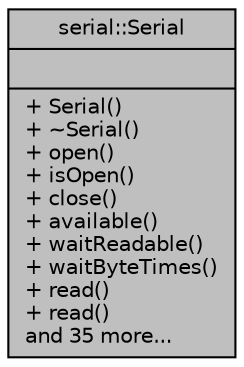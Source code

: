 digraph "serial::Serial"
{
 // LATEX_PDF_SIZE
  edge [fontname="Helvetica",fontsize="10",labelfontname="Helvetica",labelfontsize="10"];
  node [fontname="Helvetica",fontsize="10",shape=record];
  Node1 [label="{serial::Serial\n||+ Serial()\l+ ~Serial()\l+ open()\l+ isOpen()\l+ close()\l+ available()\l+ waitReadable()\l+ waitByteTimes()\l+ read()\l+ read()\land 35 more...\l}",height=0.2,width=0.4,color="black", fillcolor="grey75", style="filled", fontcolor="black",tooltip=" "];
}
